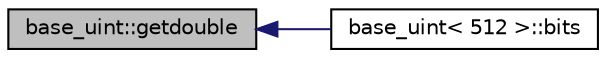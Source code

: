 digraph "base_uint::getdouble"
{
  edge [fontname="Helvetica",fontsize="10",labelfontname="Helvetica",labelfontsize="10"];
  node [fontname="Helvetica",fontsize="10",shape=record];
  rankdir="LR";
  Node120 [label="base_uint::getdouble",height=0.2,width=0.4,color="black", fillcolor="grey75", style="filled", fontcolor="black"];
  Node120 -> Node121 [dir="back",color="midnightblue",fontsize="10",style="solid",fontname="Helvetica"];
  Node121 [label="base_uint\< 512 \>::bits",height=0.2,width=0.4,color="black", fillcolor="white", style="filled",URL="$da/df7/classbase__uint.html#afe1eacc0b592cf184ac8ee0446997fbe",tooltip="Returns the position of the highest bit set plus one, or zero if the value is zero. "];
}
